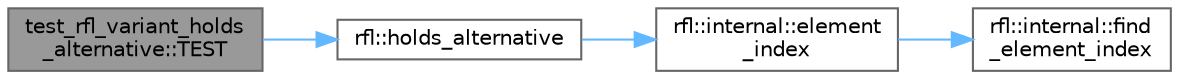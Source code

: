 digraph "test_rfl_variant_holds_alternative::TEST"
{
 // LATEX_PDF_SIZE
  bgcolor="transparent";
  edge [fontname=Helvetica,fontsize=10,labelfontname=Helvetica,labelfontsize=10];
  node [fontname=Helvetica,fontsize=10,shape=box,height=0.2,width=0.4];
  rankdir="LR";
  Node1 [id="Node000001",label="test_rfl_variant_holds\l_alternative::TEST",height=0.2,width=0.4,color="gray40", fillcolor="grey60", style="filled", fontcolor="black",tooltip=" "];
  Node1 -> Node2 [id="edge4_Node000001_Node000002",color="steelblue1",style="solid",tooltip=" "];
  Node2 [id="Node000002",label="rfl::holds_alternative",height=0.2,width=0.4,color="grey40", fillcolor="white", style="filled",URL="$namespacerfl.html#a1ed102b316943bd9b92c1aae0a9c2119",tooltip=" "];
  Node2 -> Node3 [id="edge5_Node000002_Node000003",color="steelblue1",style="solid",tooltip=" "];
  Node3 [id="Node000003",label="rfl::internal::element\l_index",height=0.2,width=0.4,color="grey40", fillcolor="white", style="filled",URL="$namespacerfl_1_1internal.html#a00e92cfeeb15e80fe4e3589cda520011",tooltip=" "];
  Node3 -> Node4 [id="edge6_Node000003_Node000004",color="steelblue1",style="solid",tooltip=" "];
  Node4 [id="Node000004",label="rfl::internal::find\l_element_index",height=0.2,width=0.4,color="grey40", fillcolor="white", style="filled",URL="$namespacerfl_1_1internal.html#a8e617980172740cdd916fa99d1711f1f",tooltip=" "];
}
